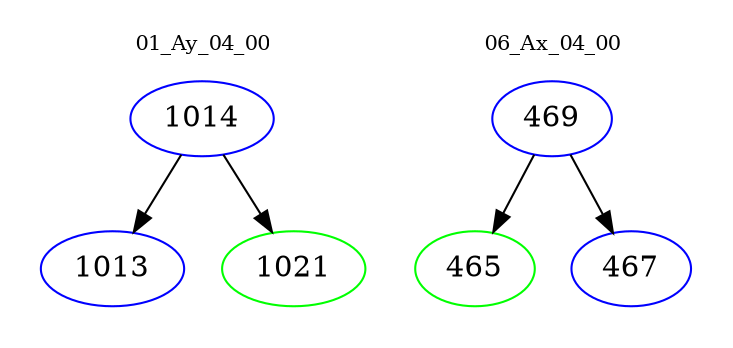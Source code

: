 digraph{
subgraph cluster_0 {
color = white
label = "01_Ay_04_00";
fontsize=10;
T0_1014 [label="1014", color="blue"]
T0_1014 -> T0_1013 [color="black"]
T0_1013 [label="1013", color="blue"]
T0_1014 -> T0_1021 [color="black"]
T0_1021 [label="1021", color="green"]
}
subgraph cluster_1 {
color = white
label = "06_Ax_04_00";
fontsize=10;
T1_469 [label="469", color="blue"]
T1_469 -> T1_465 [color="black"]
T1_465 [label="465", color="green"]
T1_469 -> T1_467 [color="black"]
T1_467 [label="467", color="blue"]
}
}
